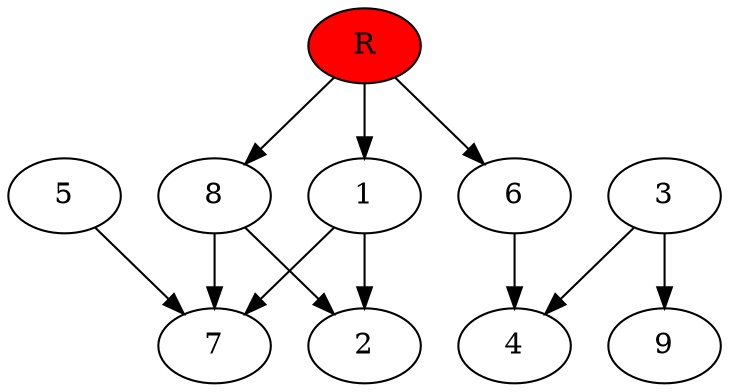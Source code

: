 digraph prb20538 {
	1
	2
	3
	4
	5
	6
	7
	8
	R [fillcolor="#ff0000" style=filled]
	1 -> 2
	1 -> 7
	3 -> 4
	3 -> 9
	5 -> 7
	6 -> 4
	8 -> 2
	8 -> 7
	R -> 1
	R -> 6
	R -> 8
}
